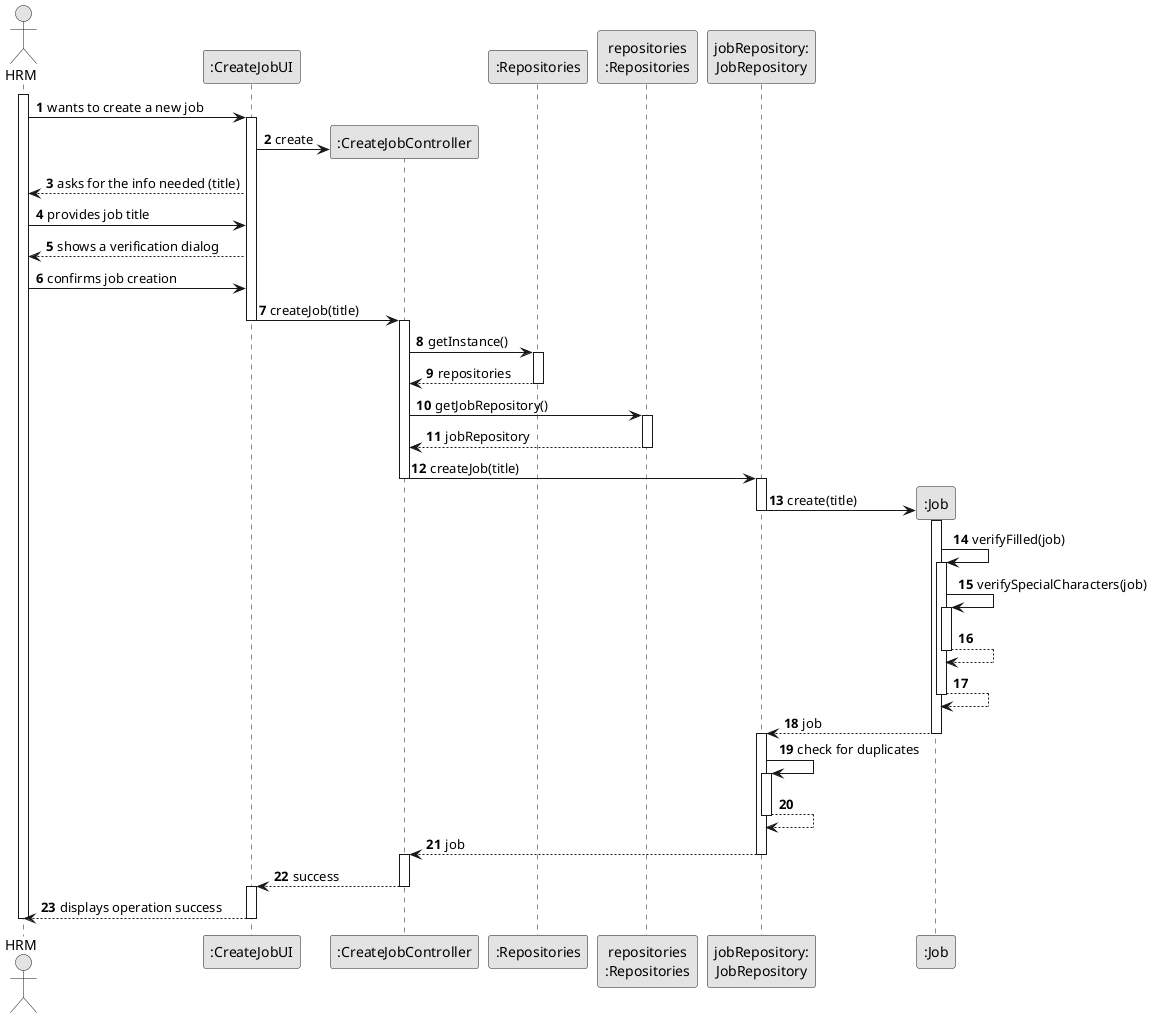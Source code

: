 @startuml
skinparam monochrome true
skinparam packageStyle rectangle
skinparam shadowing false

autonumber

'hide footbox
actor "HRM" as Employee
participant ":CreateJobUI" as UI
participant ":CreateJobController" as CTRL
participant ":Repositories" as GlobRepo
participant "repositories\n:Repositories" as PLAT
participant "jobRepository:\nJobRepository" as jobRepository
participant ":Job" as Job

activate Employee

Employee -> UI : wants to create a new job
activate UI

UI -> CTRL** : create

UI --> Employee : asks for the info needed (title)

Employee -> UI : provides job title

UI --> Employee : shows a verification dialog

Employee -> UI : confirms job creation

UI -> CTRL : createJob(title)
deactivate UI
activate CTRL
CTRL -> GlobRepo : getInstance()
activate GlobRepo
GlobRepo --> CTRL : repositories
deactivate GlobRepo

CTRL -> PLAT : getJobRepository()
activate PLAT
PLAT -->  CTRL: jobRepository
deactivate PLAT

CTRL -> jobRepository : createJob(title)
deactivate CTRL
activate jobRepository

    jobRepository -> Job** : create(title)
    deactivate jobRepository

        activate Job

    Job -> Job : verifyFilled(job)
        activate Job
        Job -> Job : verifySpecialCharacters(job)
        activate Job
        Job --> Job
        deactivate Job
    Job --> Job
    deactivate Job
    'Job -> Job : addJob(job)
    Job --> jobRepository : job
    deactivate Job
    activate jobRepository

    jobRepository -> jobRepository : check for duplicates
    activate jobRepository
    jobRepository --> jobRepository
    deactivate jobRepository
    deactivate Job
jobRepository --> CTRL : job
deactivate jobRepository
activate CTRL
deactivate jobRepository

CTRL --> UI : success
deactivate CTRL
activate UI
UI --> Employee : displays operation success

deactivate UI
deactivate Employee

@enduml